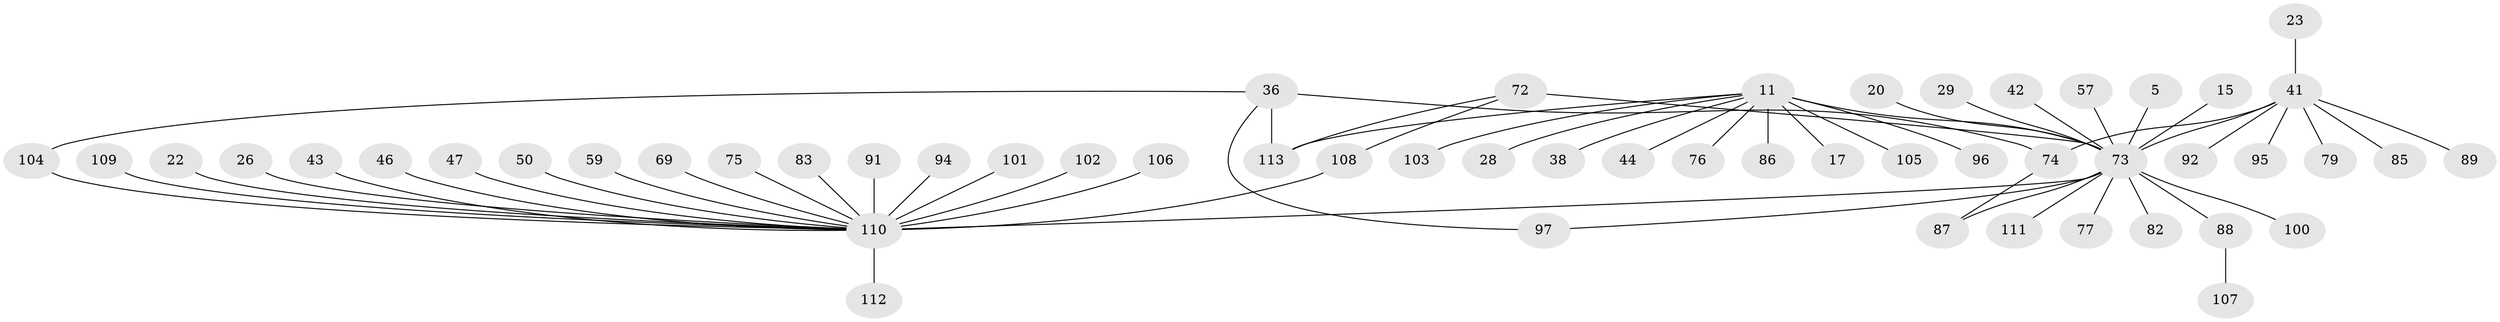// original degree distribution, {9: 0.017699115044247787, 29: 0.008849557522123894, 7: 0.02654867256637168, 2: 0.21238938053097345, 1: 0.5575221238938053, 13: 0.008849557522123894, 3: 0.07964601769911504, 4: 0.05309734513274336, 5: 0.02654867256637168, 8: 0.008849557522123894}
// Generated by graph-tools (version 1.1) at 2025/47/03/09/25 04:47:02]
// undirected, 56 vertices, 61 edges
graph export_dot {
graph [start="1"]
  node [color=gray90,style=filled];
  5;
  11 [super="+8"];
  15;
  17 [super="+9"];
  20;
  22;
  23;
  26;
  28;
  29;
  36;
  38;
  41 [super="+3+7"];
  42 [super="+12"];
  43;
  44;
  46;
  47;
  50;
  57;
  59;
  69;
  72 [super="+27"];
  73 [super="+34+60+2"];
  74 [super="+65"];
  75;
  76;
  77 [super="+35"];
  79 [super="+21"];
  82;
  83;
  85;
  86;
  87 [super="+70"];
  88 [super="+68"];
  89;
  91 [super="+40"];
  92;
  94;
  95;
  96;
  97 [super="+24+55"];
  100 [super="+16"];
  101;
  102 [super="+10"];
  103 [super="+66"];
  104 [super="+90"];
  105 [super="+30"];
  106 [super="+80+98"];
  107;
  108 [super="+81+84"];
  109;
  110 [super="+32+71+99"];
  111;
  112;
  113 [super="+64+78"];
  5 -- 73;
  11 -- 96;
  11 -- 38;
  11 -- 44;
  11 -- 76;
  11 -- 86;
  11 -- 28;
  11 -- 17;
  11 -- 105;
  11 -- 73 [weight=3];
  11 -- 113;
  11 -- 103;
  15 -- 73;
  20 -- 73;
  22 -- 110;
  23 -- 41;
  26 -- 110;
  29 -- 73;
  36 -- 74 [weight=2];
  36 -- 97;
  36 -- 104;
  36 -- 113;
  41 -- 89;
  41 -- 74;
  41 -- 85;
  41 -- 92;
  41 -- 95;
  41 -- 79;
  41 -- 73 [weight=2];
  42 -- 73;
  43 -- 110;
  46 -- 110;
  47 -- 110;
  50 -- 110;
  57 -- 73;
  59 -- 110;
  69 -- 110;
  72 -- 73 [weight=2];
  72 -- 113;
  72 -- 108;
  73 -- 110 [weight=7];
  73 -- 82;
  73 -- 88 [weight=2];
  73 -- 97;
  73 -- 100;
  73 -- 111;
  73 -- 77;
  73 -- 87;
  74 -- 87;
  75 -- 110;
  83 -- 110;
  88 -- 107;
  91 -- 110;
  94 -- 110;
  101 -- 110;
  102 -- 110;
  104 -- 110;
  106 -- 110;
  108 -- 110;
  109 -- 110;
  110 -- 112;
}
